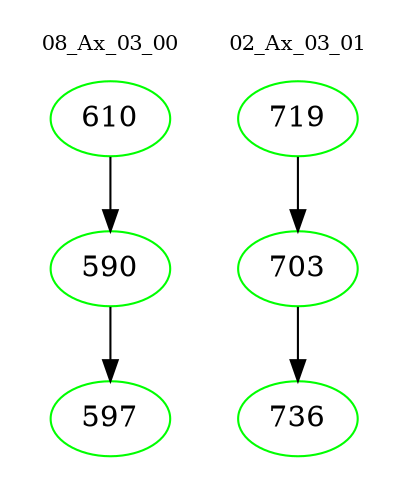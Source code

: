 digraph{
subgraph cluster_0 {
color = white
label = "08_Ax_03_00";
fontsize=10;
T0_610 [label="610", color="green"]
T0_610 -> T0_590 [color="black"]
T0_590 [label="590", color="green"]
T0_590 -> T0_597 [color="black"]
T0_597 [label="597", color="green"]
}
subgraph cluster_1 {
color = white
label = "02_Ax_03_01";
fontsize=10;
T1_719 [label="719", color="green"]
T1_719 -> T1_703 [color="black"]
T1_703 [label="703", color="green"]
T1_703 -> T1_736 [color="black"]
T1_736 [label="736", color="green"]
}
}
